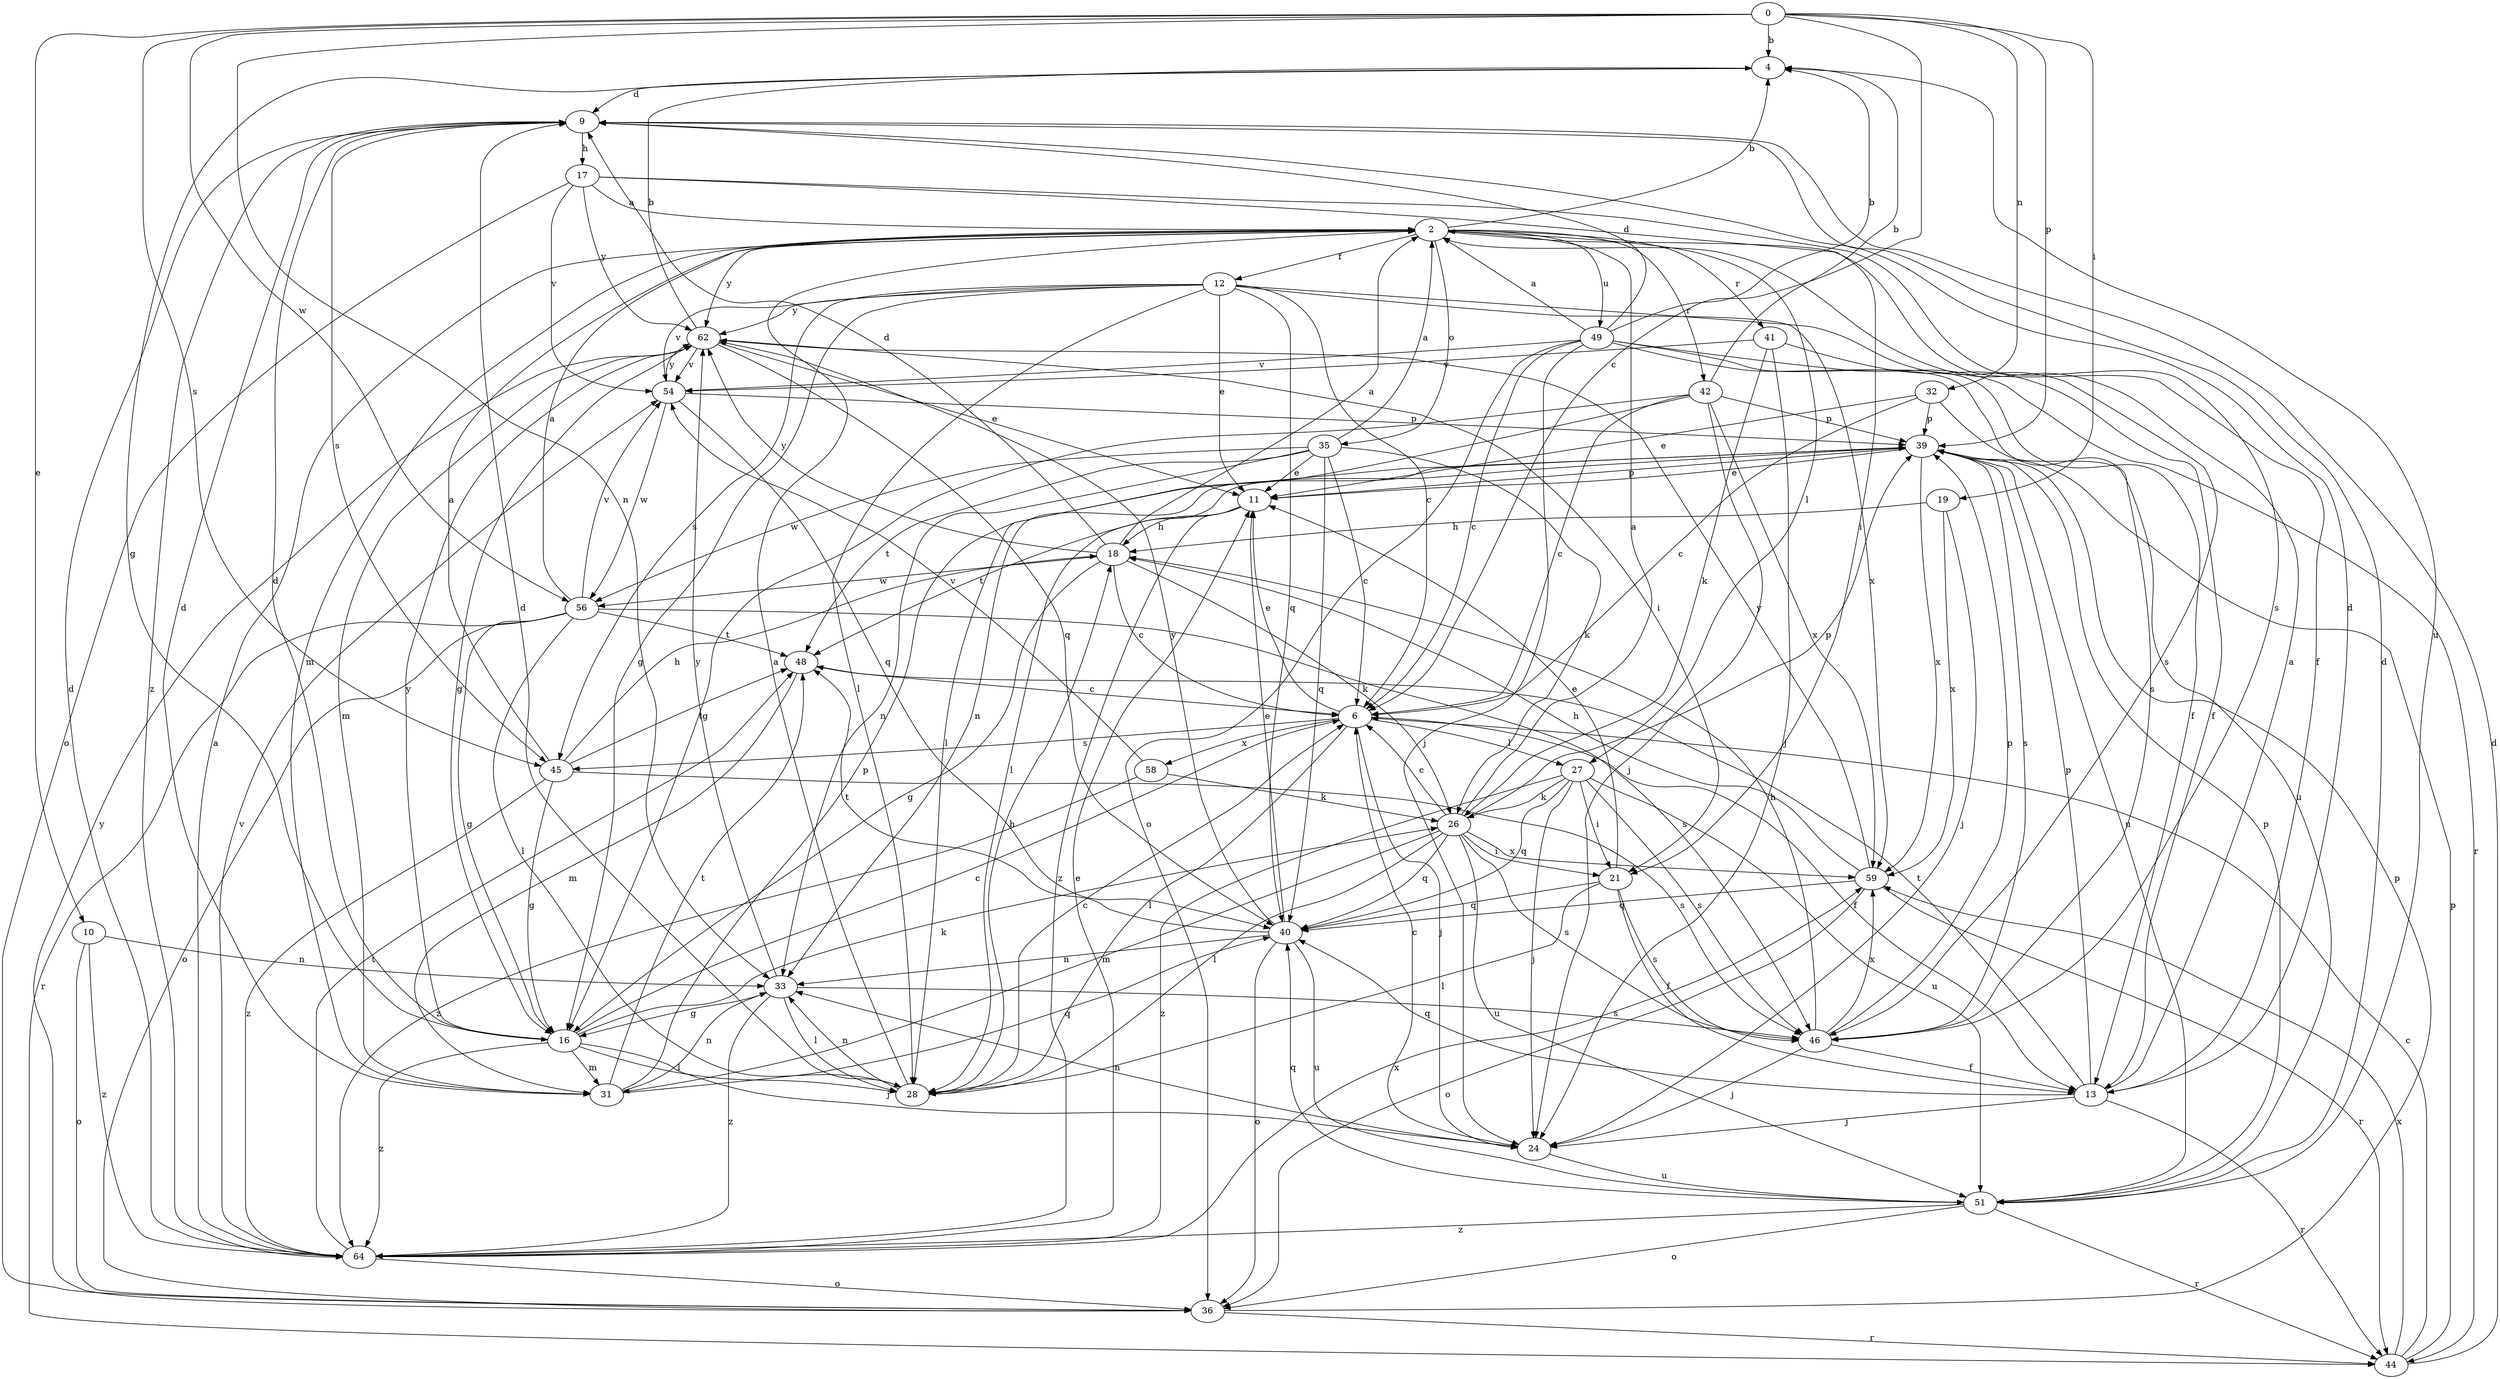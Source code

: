 strict digraph  {
0;
2;
4;
6;
9;
10;
11;
12;
13;
16;
17;
18;
19;
21;
24;
26;
27;
28;
31;
32;
33;
35;
36;
39;
40;
41;
42;
44;
45;
46;
48;
49;
51;
54;
56;
58;
59;
62;
64;
0 -> 4  [label=b];
0 -> 6  [label=c];
0 -> 10  [label=e];
0 -> 19  [label=i];
0 -> 32  [label=n];
0 -> 33  [label=n];
0 -> 39  [label=p];
0 -> 45  [label=s];
0 -> 56  [label=w];
2 -> 4  [label=b];
2 -> 12  [label=f];
2 -> 13  [label=f];
2 -> 27  [label=l];
2 -> 31  [label=m];
2 -> 35  [label=o];
2 -> 41  [label=r];
2 -> 42  [label=r];
2 -> 49  [label=u];
2 -> 62  [label=y];
4 -> 9  [label=d];
4 -> 16  [label=g];
4 -> 51  [label=u];
6 -> 11  [label=e];
6 -> 13  [label=f];
6 -> 24  [label=j];
6 -> 27  [label=l];
6 -> 28  [label=l];
6 -> 45  [label=s];
6 -> 58  [label=x];
9 -> 17  [label=h];
9 -> 45  [label=s];
9 -> 64  [label=z];
10 -> 33  [label=n];
10 -> 36  [label=o];
10 -> 64  [label=z];
11 -> 18  [label=h];
11 -> 39  [label=p];
11 -> 48  [label=t];
11 -> 64  [label=z];
12 -> 6  [label=c];
12 -> 11  [label=e];
12 -> 16  [label=g];
12 -> 28  [label=l];
12 -> 40  [label=q];
12 -> 45  [label=s];
12 -> 46  [label=s];
12 -> 54  [label=v];
12 -> 59  [label=x];
12 -> 62  [label=y];
13 -> 2  [label=a];
13 -> 9  [label=d];
13 -> 24  [label=j];
13 -> 39  [label=p];
13 -> 40  [label=q];
13 -> 44  [label=r];
13 -> 48  [label=t];
16 -> 6  [label=c];
16 -> 9  [label=d];
16 -> 24  [label=j];
16 -> 26  [label=k];
16 -> 28  [label=l];
16 -> 31  [label=m];
16 -> 62  [label=y];
16 -> 64  [label=z];
17 -> 2  [label=a];
17 -> 21  [label=i];
17 -> 36  [label=o];
17 -> 46  [label=s];
17 -> 54  [label=v];
17 -> 62  [label=y];
18 -> 2  [label=a];
18 -> 6  [label=c];
18 -> 9  [label=d];
18 -> 16  [label=g];
18 -> 26  [label=k];
18 -> 56  [label=w];
18 -> 62  [label=y];
19 -> 18  [label=h];
19 -> 24  [label=j];
19 -> 59  [label=x];
21 -> 11  [label=e];
21 -> 13  [label=f];
21 -> 28  [label=l];
21 -> 40  [label=q];
21 -> 46  [label=s];
24 -> 6  [label=c];
24 -> 33  [label=n];
24 -> 51  [label=u];
26 -> 2  [label=a];
26 -> 6  [label=c];
26 -> 21  [label=i];
26 -> 28  [label=l];
26 -> 31  [label=m];
26 -> 39  [label=p];
26 -> 40  [label=q];
26 -> 46  [label=s];
26 -> 51  [label=u];
26 -> 59  [label=x];
27 -> 21  [label=i];
27 -> 24  [label=j];
27 -> 26  [label=k];
27 -> 40  [label=q];
27 -> 46  [label=s];
27 -> 51  [label=u];
27 -> 64  [label=z];
28 -> 2  [label=a];
28 -> 6  [label=c];
28 -> 9  [label=d];
28 -> 18  [label=h];
28 -> 33  [label=n];
31 -> 9  [label=d];
31 -> 33  [label=n];
31 -> 39  [label=p];
31 -> 40  [label=q];
31 -> 48  [label=t];
32 -> 6  [label=c];
32 -> 11  [label=e];
32 -> 39  [label=p];
32 -> 51  [label=u];
33 -> 16  [label=g];
33 -> 28  [label=l];
33 -> 46  [label=s];
33 -> 62  [label=y];
33 -> 64  [label=z];
35 -> 2  [label=a];
35 -> 6  [label=c];
35 -> 11  [label=e];
35 -> 26  [label=k];
35 -> 33  [label=n];
35 -> 40  [label=q];
35 -> 48  [label=t];
35 -> 56  [label=w];
36 -> 39  [label=p];
36 -> 44  [label=r];
36 -> 62  [label=y];
39 -> 11  [label=e];
39 -> 28  [label=l];
39 -> 33  [label=n];
39 -> 46  [label=s];
39 -> 51  [label=u];
39 -> 59  [label=x];
40 -> 11  [label=e];
40 -> 33  [label=n];
40 -> 36  [label=o];
40 -> 48  [label=t];
40 -> 51  [label=u];
40 -> 62  [label=y];
41 -> 13  [label=f];
41 -> 24  [label=j];
41 -> 26  [label=k];
41 -> 54  [label=v];
42 -> 4  [label=b];
42 -> 6  [label=c];
42 -> 16  [label=g];
42 -> 24  [label=j];
42 -> 28  [label=l];
42 -> 39  [label=p];
42 -> 59  [label=x];
44 -> 6  [label=c];
44 -> 9  [label=d];
44 -> 39  [label=p];
44 -> 59  [label=x];
45 -> 2  [label=a];
45 -> 16  [label=g];
45 -> 18  [label=h];
45 -> 46  [label=s];
45 -> 48  [label=t];
45 -> 64  [label=z];
46 -> 13  [label=f];
46 -> 18  [label=h];
46 -> 24  [label=j];
46 -> 39  [label=p];
46 -> 59  [label=x];
48 -> 6  [label=c];
48 -> 31  [label=m];
49 -> 2  [label=a];
49 -> 4  [label=b];
49 -> 6  [label=c];
49 -> 9  [label=d];
49 -> 13  [label=f];
49 -> 24  [label=j];
49 -> 36  [label=o];
49 -> 44  [label=r];
49 -> 46  [label=s];
49 -> 54  [label=v];
51 -> 9  [label=d];
51 -> 36  [label=o];
51 -> 39  [label=p];
51 -> 40  [label=q];
51 -> 44  [label=r];
51 -> 64  [label=z];
54 -> 39  [label=p];
54 -> 40  [label=q];
54 -> 56  [label=w];
54 -> 62  [label=y];
56 -> 2  [label=a];
56 -> 16  [label=g];
56 -> 28  [label=l];
56 -> 36  [label=o];
56 -> 44  [label=r];
56 -> 46  [label=s];
56 -> 48  [label=t];
56 -> 54  [label=v];
58 -> 26  [label=k];
58 -> 54  [label=v];
58 -> 64  [label=z];
59 -> 18  [label=h];
59 -> 36  [label=o];
59 -> 40  [label=q];
59 -> 44  [label=r];
59 -> 62  [label=y];
62 -> 4  [label=b];
62 -> 11  [label=e];
62 -> 16  [label=g];
62 -> 21  [label=i];
62 -> 31  [label=m];
62 -> 40  [label=q];
62 -> 54  [label=v];
64 -> 2  [label=a];
64 -> 9  [label=d];
64 -> 11  [label=e];
64 -> 36  [label=o];
64 -> 48  [label=t];
64 -> 54  [label=v];
64 -> 59  [label=x];
}
